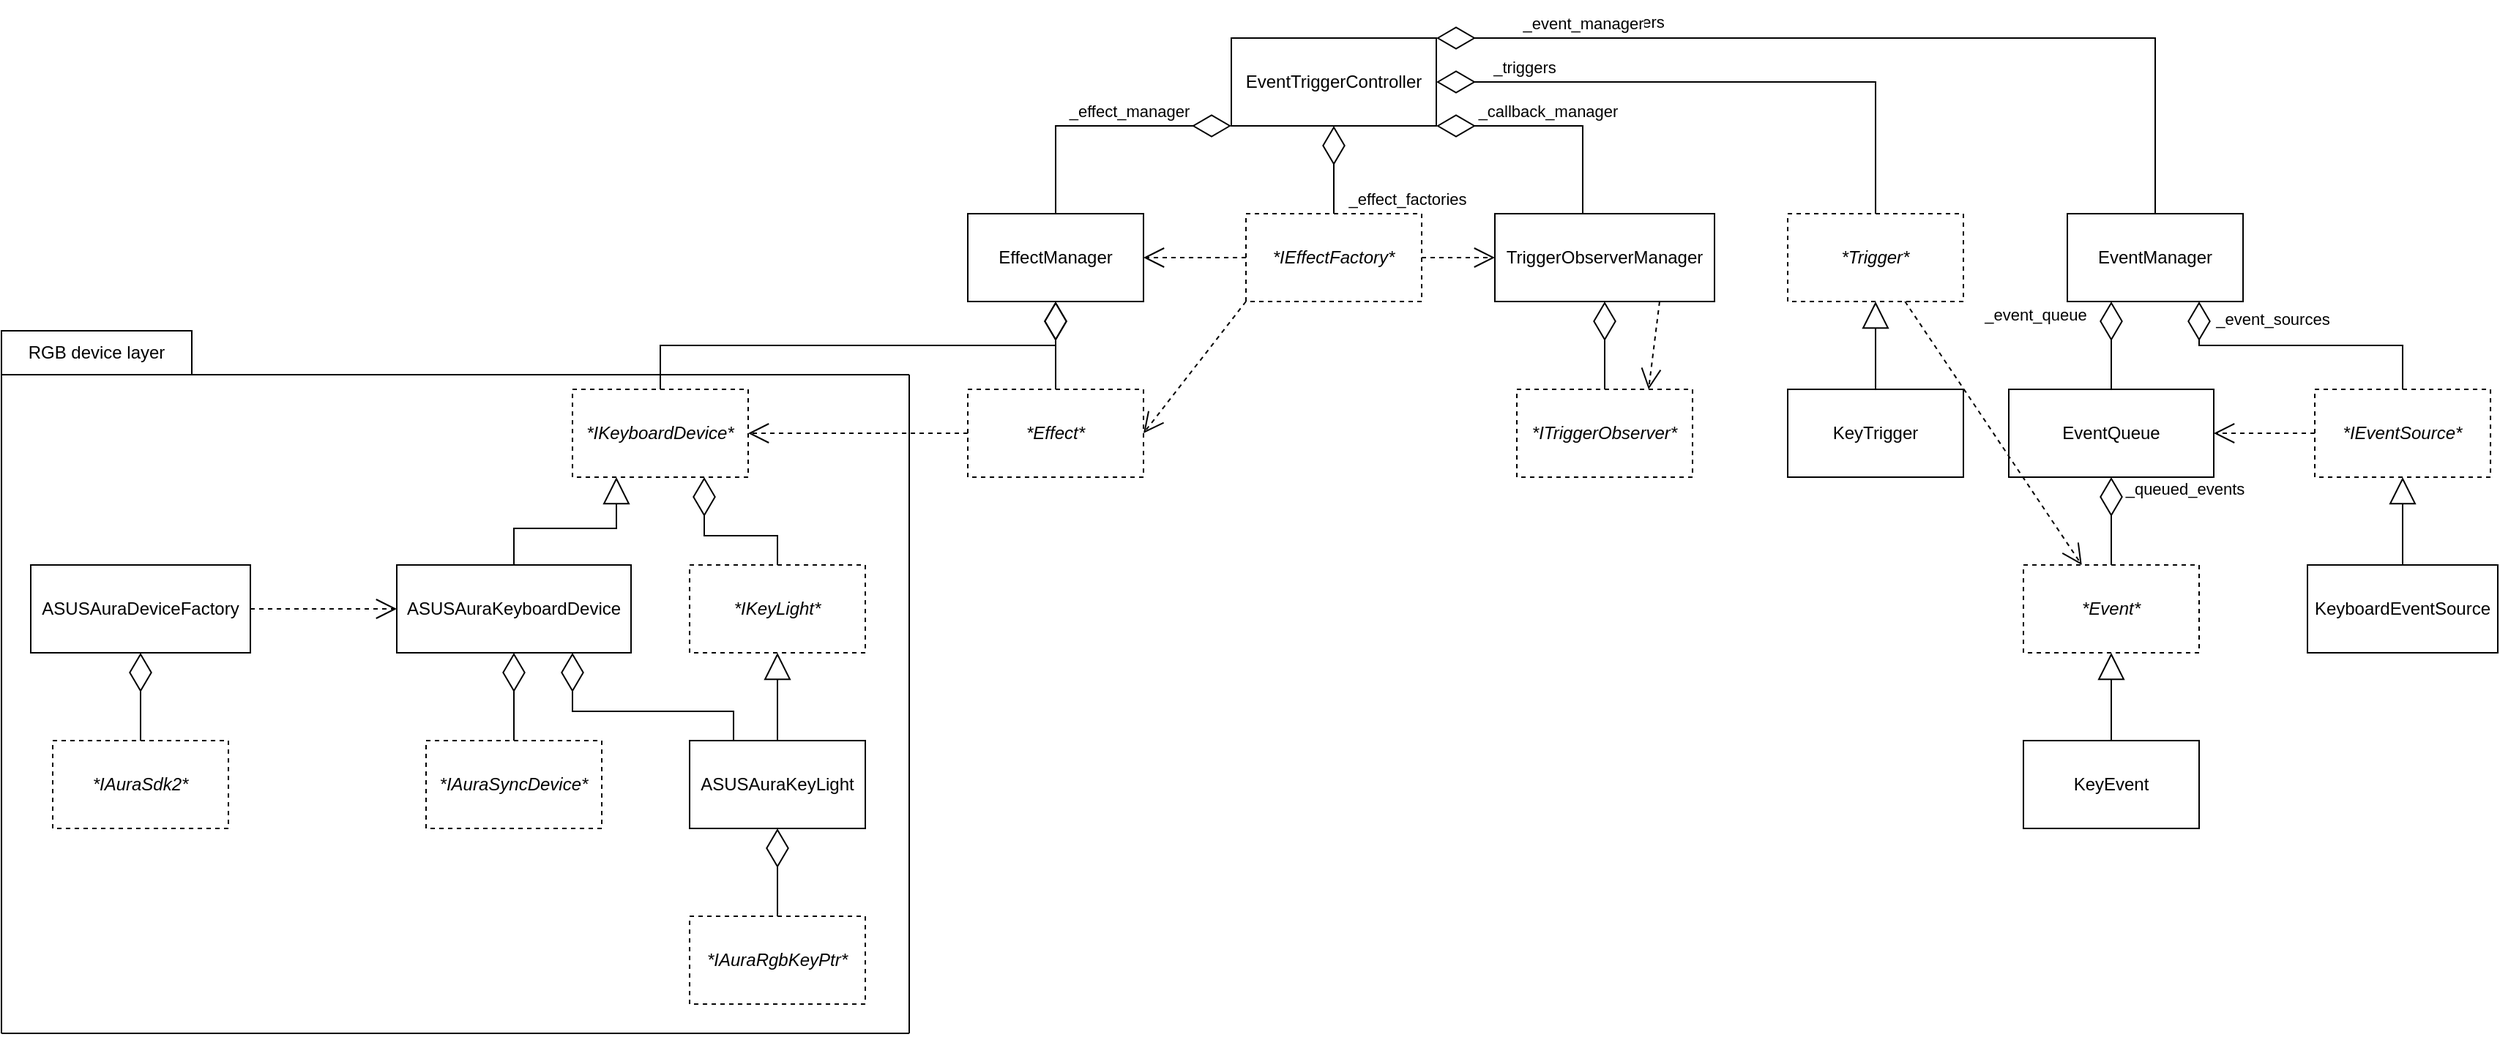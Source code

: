 <mxfile version="14.6.13" type="device"><diagram id="AueIipxXDHRNgY1_ofu0" name="Page-1"><mxGraphModel dx="1913" dy="816" grid="1" gridSize="10" guides="1" tooltips="1" connect="1" arrows="1" fold="1" page="1" pageScale="1" pageWidth="827" pageHeight="1169" background="none" math="0" shadow="0"><root><mxCell id="0"/><mxCell id="1" parent="0"/><mxCell id="3rFI3ZTtA5eLDSJeGrYG-3" style="edgeStyle=orthogonalEdgeStyle;rounded=0;orthogonalLoop=1;jettySize=auto;html=1;entryX=0.5;entryY=0;entryDx=0;entryDy=0;endArrow=none;endFill=0;startArrow=block;startFill=0;startSize=16;exitX=0.25;exitY=1;exitDx=0;exitDy=0;" parent="1" source="3rFI3ZTtA5eLDSJeGrYG-1" target="3rFI3ZTtA5eLDSJeGrYG-2" edge="1"><mxGeometry relative="1" as="geometry"/></mxCell><mxCell id="3rFI3ZTtA5eLDSJeGrYG-13" style="edgeStyle=orthogonalEdgeStyle;rounded=0;orthogonalLoop=1;jettySize=auto;html=1;entryX=0.5;entryY=0;entryDx=0;entryDy=0;startArrow=diamondThin;startFill=0;endArrow=none;endFill=0;startSize=24;endSize=12;exitX=0.75;exitY=1;exitDx=0;exitDy=0;" parent="1" source="3rFI3ZTtA5eLDSJeGrYG-1" target="3rFI3ZTtA5eLDSJeGrYG-12" edge="1"><mxGeometry relative="1" as="geometry"/></mxCell><mxCell id="3rFI3ZTtA5eLDSJeGrYG-1" value="*IKeyboardDevice*" style="rounded=0;whiteSpace=wrap;html=1;dashed=1;fontStyle=2" parent="1" vertex="1"><mxGeometry x="330" y="360" width="120" height="60" as="geometry"/></mxCell><mxCell id="3rFI3ZTtA5eLDSJeGrYG-10" style="edgeStyle=orthogonalEdgeStyle;rounded=0;orthogonalLoop=1;jettySize=auto;html=1;entryX=0.5;entryY=0;entryDx=0;entryDy=0;startArrow=diamondThin;startFill=0;endArrow=none;endFill=0;startSize=24;endSize=12;" parent="1" source="3rFI3ZTtA5eLDSJeGrYG-2" target="3rFI3ZTtA5eLDSJeGrYG-9" edge="1"><mxGeometry relative="1" as="geometry"/></mxCell><mxCell id="3rFI3ZTtA5eLDSJeGrYG-29" style="edgeStyle=orthogonalEdgeStyle;rounded=0;jumpStyle=none;orthogonalLoop=1;jettySize=auto;html=1;exitX=0.75;exitY=1;exitDx=0;exitDy=0;entryX=0.25;entryY=0;entryDx=0;entryDy=0;startArrow=diamondThin;startFill=0;endArrow=none;endFill=0;startSize=24;endSize=12;" parent="1" source="3rFI3ZTtA5eLDSJeGrYG-2" target="3rFI3ZTtA5eLDSJeGrYG-14" edge="1"><mxGeometry relative="1" as="geometry"/></mxCell><mxCell id="3rFI3ZTtA5eLDSJeGrYG-2" value="ASUSAuraKeyboardDevice" style="rounded=0;whiteSpace=wrap;html=1;align=center;" parent="1" vertex="1"><mxGeometry x="210" y="480" width="160" height="60" as="geometry"/></mxCell><mxCell id="3rFI3ZTtA5eLDSJeGrYG-5" style="edgeStyle=orthogonalEdgeStyle;rounded=0;orthogonalLoop=1;jettySize=auto;html=1;exitX=1;exitY=0.5;exitDx=0;exitDy=0;entryX=0;entryY=0.5;entryDx=0;entryDy=0;startArrow=none;startFill=0;endArrow=open;endFill=0;startSize=16;dashed=1;endSize=12;" parent="1" source="3rFI3ZTtA5eLDSJeGrYG-4" target="3rFI3ZTtA5eLDSJeGrYG-2" edge="1"><mxGeometry relative="1" as="geometry"/></mxCell><mxCell id="3rFI3ZTtA5eLDSJeGrYG-7" style="edgeStyle=orthogonalEdgeStyle;rounded=0;orthogonalLoop=1;jettySize=auto;html=1;entryX=0.5;entryY=0;entryDx=0;entryDy=0;startArrow=diamondThin;startFill=0;endArrow=none;endFill=0;startSize=24;endSize=12;" parent="1" source="3rFI3ZTtA5eLDSJeGrYG-4" target="3rFI3ZTtA5eLDSJeGrYG-6" edge="1"><mxGeometry relative="1" as="geometry"/></mxCell><mxCell id="3rFI3ZTtA5eLDSJeGrYG-4" value="ASUSAuraDeviceFactory" style="rounded=0;whiteSpace=wrap;html=1;" parent="1" vertex="1"><mxGeometry x="-40" y="480" width="150" height="60" as="geometry"/></mxCell><mxCell id="3rFI3ZTtA5eLDSJeGrYG-6" value="*IAuraSdk2*" style="rounded=0;whiteSpace=wrap;html=1;dashed=1;fontStyle=2" parent="1" vertex="1"><mxGeometry x="-25" y="600" width="120" height="60" as="geometry"/></mxCell><mxCell id="3rFI3ZTtA5eLDSJeGrYG-9" value="*IAuraSyncDevice*" style="rounded=0;whiteSpace=wrap;html=1;dashed=1;fontStyle=2" parent="1" vertex="1"><mxGeometry x="230" y="600" width="120" height="60" as="geometry"/></mxCell><mxCell id="3rFI3ZTtA5eLDSJeGrYG-15" style="edgeStyle=orthogonalEdgeStyle;rounded=0;orthogonalLoop=1;jettySize=auto;html=1;entryX=0.5;entryY=0;entryDx=0;entryDy=0;startArrow=block;startFill=0;endArrow=none;endFill=0;startSize=16;endSize=12;" parent="1" source="3rFI3ZTtA5eLDSJeGrYG-12" target="3rFI3ZTtA5eLDSJeGrYG-14" edge="1"><mxGeometry relative="1" as="geometry"/></mxCell><mxCell id="3rFI3ZTtA5eLDSJeGrYG-12" value="*IKeyLight*" style="rounded=0;whiteSpace=wrap;html=1;dashed=1;fontStyle=2" parent="1" vertex="1"><mxGeometry x="410" y="480" width="120" height="60" as="geometry"/></mxCell><mxCell id="3rFI3ZTtA5eLDSJeGrYG-16" style="edgeStyle=orthogonalEdgeStyle;rounded=0;orthogonalLoop=1;jettySize=auto;html=1;startArrow=diamondThin;startFill=0;endArrow=none;endFill=0;startSize=24;endSize=12;entryX=0.5;entryY=0;entryDx=0;entryDy=0;" parent="1" source="3rFI3ZTtA5eLDSJeGrYG-14" target="3rFI3ZTtA5eLDSJeGrYG-17" edge="1"><mxGeometry relative="1" as="geometry"><mxPoint x="470" y="830" as="targetPoint"/></mxGeometry></mxCell><mxCell id="3rFI3ZTtA5eLDSJeGrYG-14" value="ASUSAuraKeyLight" style="rounded=0;whiteSpace=wrap;html=1;" parent="1" vertex="1"><mxGeometry x="410" y="600" width="120" height="60" as="geometry"/></mxCell><mxCell id="3rFI3ZTtA5eLDSJeGrYG-17" value="*IAuraRgbKeyPtr*" style="rounded=0;whiteSpace=wrap;html=1;dashed=1;fontStyle=2" parent="1" vertex="1"><mxGeometry x="410" y="720" width="120" height="60" as="geometry"/></mxCell><mxCell id="3rFI3ZTtA5eLDSJeGrYG-24" style="edgeStyle=orthogonalEdgeStyle;rounded=0;jumpStyle=none;orthogonalLoop=1;jettySize=auto;html=1;entryX=1;entryY=0.5;entryDx=0;entryDy=0;dashed=1;startArrow=none;startFill=0;endArrow=open;endFill=0;startSize=24;endSize=12;" parent="1" source="3rFI3ZTtA5eLDSJeGrYG-21" target="3rFI3ZTtA5eLDSJeGrYG-1" edge="1"><mxGeometry relative="1" as="geometry"/></mxCell><mxCell id="3rFI3ZTtA5eLDSJeGrYG-21" value="*Effect*" style="rounded=0;whiteSpace=wrap;html=1;dashed=1;fontStyle=2;" parent="1" vertex="1"><mxGeometry x="600" y="360" width="120" height="60" as="geometry"/></mxCell><mxCell id="3rFI3ZTtA5eLDSJeGrYG-31" style="edgeStyle=orthogonalEdgeStyle;rounded=0;jumpStyle=none;orthogonalLoop=1;jettySize=auto;html=1;entryX=0.5;entryY=0;entryDx=0;entryDy=0;startArrow=diamondThin;startFill=0;endArrow=none;endFill=0;startSize=24;endSize=12;exitX=0.5;exitY=1;exitDx=0;exitDy=0;" parent="1" source="3rFI3ZTtA5eLDSJeGrYG-30" target="3rFI3ZTtA5eLDSJeGrYG-1" edge="1"><mxGeometry relative="1" as="geometry"><Array as="points"><mxPoint x="660" y="330"/><mxPoint x="390" y="330"/></Array></mxGeometry></mxCell><mxCell id="3rFI3ZTtA5eLDSJeGrYG-32" style="edgeStyle=orthogonalEdgeStyle;rounded=0;jumpStyle=none;orthogonalLoop=1;jettySize=auto;html=1;exitX=0.5;exitY=1;exitDx=0;exitDy=0;entryX=0.5;entryY=0;entryDx=0;entryDy=0;startArrow=diamondThin;startFill=0;endArrow=none;endFill=0;startSize=24;endSize=12;" parent="1" source="3rFI3ZTtA5eLDSJeGrYG-30" target="3rFI3ZTtA5eLDSJeGrYG-21" edge="1"><mxGeometry relative="1" as="geometry"><Array as="points"><mxPoint x="660" y="350"/><mxPoint x="660" y="350"/></Array></mxGeometry></mxCell><mxCell id="3rFI3ZTtA5eLDSJeGrYG-30" value="EffectManager" style="rounded=0;whiteSpace=wrap;html=1;" parent="1" vertex="1"><mxGeometry x="600" y="240" width="120" height="60" as="geometry"/></mxCell><mxCell id="24" style="edgeStyle=orthogonalEdgeStyle;html=1;entryX=0.5;entryY=0;entryDx=0;entryDy=0;startArrow=diamondThin;startFill=0;endArrow=none;endFill=0;endSize=24;startSize=24;rounded=0;exitX=0;exitY=1;exitDx=0;exitDy=0;" parent="1" source="23" target="3rFI3ZTtA5eLDSJeGrYG-30" edge="1"><mxGeometry relative="1" as="geometry"><mxPoint x="850" y="100" as="sourcePoint"/><Array as="points"><mxPoint x="660" y="180"/></Array></mxGeometry></mxCell><mxCell id="45" value="_effect_manager" style="edgeLabel;html=1;align=center;verticalAlign=middle;resizable=0;points=[];" parent="24" vertex="1" connectable="0"><mxGeometry x="-0.228" y="-2" relative="1" as="geometry"><mxPoint x="-1" y="-8" as="offset"/></mxGeometry></mxCell><mxCell id="32" style="edgeStyle=orthogonalEdgeStyle;rounded=0;html=1;exitX=0.75;exitY=1;exitDx=0;exitDy=0;entryX=0.5;entryY=0;entryDx=0;entryDy=0;startArrow=diamondThin;startFill=0;endArrow=none;endFill=0;startSize=24;endSize=24;" parent="1" source="114" target="27" edge="1"><mxGeometry relative="1" as="geometry"/></mxCell><mxCell id="43" value="_event_sources" style="edgeLabel;html=1;align=center;verticalAlign=middle;resizable=0;points=[];" parent="32" vertex="1" connectable="0"><mxGeometry x="-0.78" relative="1" as="geometry"><mxPoint x="50" y="-10" as="offset"/></mxGeometry></mxCell><mxCell id="40" style="edgeStyle=orthogonalEdgeStyle;html=1;entryX=0.5;entryY=0;entryDx=0;entryDy=0;endArrow=none;endFill=0;startArrow=diamondThin;startFill=0;startSize=24;rounded=0;exitX=0.5;exitY=1;exitDx=0;exitDy=0;" parent="1" source="49" target="39" edge="1"><mxGeometry relative="1" as="geometry"><mxPoint x="1321" y="390" as="sourcePoint"/></mxGeometry></mxCell><mxCell id="44" value="_queued_events" style="edgeLabel;html=1;align=center;verticalAlign=middle;resizable=0;points=[];" parent="40" vertex="1" connectable="0"><mxGeometry x="-0.535" y="-1" relative="1" as="geometry"><mxPoint x="51" y="-6" as="offset"/></mxGeometry></mxCell><mxCell id="50" style="edgeStyle=orthogonalEdgeStyle;rounded=0;html=1;entryX=0.5;entryY=0;entryDx=0;entryDy=0;startArrow=diamondThin;startFill=0;endArrow=none;endFill=0;startSize=24;endSize=12;exitX=0.25;exitY=1;exitDx=0;exitDy=0;" parent="1" source="114" target="49" edge="1"><mxGeometry relative="1" as="geometry"><mxPoint x="1390" y="300" as="sourcePoint"/></mxGeometry></mxCell><mxCell id="51" value="_event_queue" style="edgeLabel;html=1;align=center;verticalAlign=middle;resizable=0;points=[];" parent="50" vertex="1" connectable="0"><mxGeometry x="-0.405" y="1" relative="1" as="geometry"><mxPoint x="-53" y="-9" as="offset"/></mxGeometry></mxCell><mxCell id="81" style="edgeStyle=orthogonalEdgeStyle;rounded=0;html=1;entryX=0.5;entryY=0;entryDx=0;entryDy=0;startArrow=diamondThin;startFill=0;endArrow=none;endFill=0;startSize=24;endSize=12;exitX=1;exitY=0.5;exitDx=0;exitDy=0;" parent="1" source="23" target="33" edge="1"><mxGeometry relative="1" as="geometry"><Array as="points"><mxPoint x="1220" y="150"/></Array></mxGeometry></mxCell><mxCell id="82" value="_triggers" style="edgeLabel;html=1;align=center;verticalAlign=middle;resizable=0;points=[];" parent="81" vertex="1" connectable="0"><mxGeometry x="0.681" y="-1" relative="1" as="geometry"><mxPoint x="-165" y="-69" as="offset"/></mxGeometry></mxCell><mxCell id="92" style="edgeStyle=none;html=1;entryX=0.5;entryY=0;entryDx=0;entryDy=0;endArrow=none;endFill=0;startSize=24;endSize=16;startArrow=diamondThin;startFill=0;" parent="1" source="23" target="69" edge="1"><mxGeometry relative="1" as="geometry"/></mxCell><mxCell id="93" value="_effect_factories" style="edgeLabel;html=1;align=center;verticalAlign=middle;resizable=0;points=[];" parent="92" vertex="1" connectable="0"><mxGeometry x="0.467" relative="1" as="geometry"><mxPoint x="50" y="6" as="offset"/></mxGeometry></mxCell><mxCell id="115" style="edgeStyle=orthogonalEdgeStyle;html=1;exitX=1;exitY=0;exitDx=0;exitDy=0;entryX=0.5;entryY=0;entryDx=0;entryDy=0;endArrow=none;endFill=0;rounded=0;endSize=12;startArrow=diamondThin;startFill=0;startSize=24;" parent="1" source="23" target="114" edge="1"><mxGeometry relative="1" as="geometry"><Array as="points"><mxPoint x="1411" y="120"/></Array></mxGeometry></mxCell><mxCell id="116" value="_event_manager" style="edgeLabel;html=1;align=center;verticalAlign=middle;resizable=0;points=[];" parent="115" vertex="1" connectable="0"><mxGeometry x="-0.805" y="-3" relative="1" as="geometry"><mxPoint x="40" y="-13" as="offset"/></mxGeometry></mxCell><mxCell id="125" style="edgeStyle=orthogonalEdgeStyle;rounded=0;html=1;exitX=1;exitY=1;exitDx=0;exitDy=0;entryX=0.5;entryY=0;entryDx=0;entryDy=0;startArrow=diamondThin;startFill=0;endArrow=none;endFill=0;startSize=24;endSize=12;" parent="1" source="23" target="122" edge="1"><mxGeometry relative="1" as="geometry"><Array as="points"><mxPoint x="1020" y="180"/></Array></mxGeometry></mxCell><mxCell id="126" value="_callback_manager" style="edgeLabel;html=1;align=center;verticalAlign=middle;resizable=0;points=[];" parent="125" vertex="1" connectable="0"><mxGeometry x="-0.225" y="-2" relative="1" as="geometry"><mxPoint x="8" y="-12" as="offset"/></mxGeometry></mxCell><mxCell id="23" value="EventTriggerController" style="rounded=0;whiteSpace=wrap;html=1;" parent="1" vertex="1"><mxGeometry x="780" y="120" width="140" height="60" as="geometry"/></mxCell><mxCell id="41" style="edgeStyle=none;rounded=0;html=1;exitX=0;exitY=0.5;exitDx=0;exitDy=0;entryX=1;entryY=0.5;entryDx=0;entryDy=0;startArrow=none;startFill=0;endArrow=open;endFill=0;startSize=24;endSize=12;dashed=1;" parent="1" source="27" target="49" edge="1"><mxGeometry relative="1" as="geometry"/></mxCell><mxCell id="27" value="*IEventSource*" style="rounded=0;whiteSpace=wrap;html=1;fontStyle=2;dashed=1;" parent="1" vertex="1"><mxGeometry x="1520" y="360" width="120" height="60" as="geometry"/></mxCell><mxCell id="90" style="edgeStyle=orthogonalEdgeStyle;rounded=0;html=1;exitX=0.5;exitY=1;exitDx=0;exitDy=0;entryX=0.5;entryY=0;entryDx=0;entryDy=0;startArrow=block;startFill=0;endArrow=none;endFill=0;startSize=16;endSize=12;" parent="1" source="33" target="88" edge="1"><mxGeometry relative="1" as="geometry"/></mxCell><mxCell id="33" value="*Trigger*" style="rounded=0;whiteSpace=wrap;html=1;dashed=1;fontStyle=2" parent="1" vertex="1"><mxGeometry x="1160" y="240" width="120" height="60" as="geometry"/></mxCell><mxCell id="39" value="*Event*" style="rounded=0;whiteSpace=wrap;html=1;fontStyle=2;dashed=1;" parent="1" vertex="1"><mxGeometry x="1321" y="480" width="120" height="60" as="geometry"/></mxCell><mxCell id="49" value="EventQueue" style="rounded=0;whiteSpace=wrap;html=1;" parent="1" vertex="1"><mxGeometry x="1311" y="360" width="140" height="60" as="geometry"/></mxCell><mxCell id="56" style="edgeStyle=none;rounded=0;html=1;entryX=0.5;entryY=1;entryDx=0;entryDy=0;startArrow=none;startFill=0;endArrow=block;endFill=0;startSize=24;endSize=16;" parent="1" source="54" target="39" edge="1"><mxGeometry relative="1" as="geometry"/></mxCell><mxCell id="54" value="KeyEvent" style="rounded=0;whiteSpace=wrap;html=1;" parent="1" vertex="1"><mxGeometry x="1321" y="600" width="120" height="60" as="geometry"/></mxCell><mxCell id="59" style="edgeStyle=none;rounded=0;html=1;exitX=0.5;exitY=0;exitDx=0;exitDy=0;entryX=0.5;entryY=1;entryDx=0;entryDy=0;startArrow=none;startFill=0;endArrow=block;endFill=0;startSize=24;endSize=16;" parent="1" source="57" target="27" edge="1"><mxGeometry relative="1" as="geometry"/></mxCell><mxCell id="57" value="KeyboardEventSource" style="rounded=0;whiteSpace=wrap;html=1;" parent="1" vertex="1"><mxGeometry x="1515" y="480" width="130" height="60" as="geometry"/></mxCell><mxCell id="62" value="" style="endArrow=none;html=1;startSize=24;endSize=12;startArrow=none;startFill=0;" parent="1" edge="1"><mxGeometry width="50" height="50" relative="1" as="geometry"><mxPoint x="-60" y="800" as="sourcePoint"/><mxPoint x="-60" y="350" as="targetPoint"/></mxGeometry></mxCell><mxCell id="63" value="" style="endArrow=none;html=1;startSize=24;endSize=12;" parent="1" edge="1"><mxGeometry width="50" height="50" relative="1" as="geometry"><mxPoint x="-60" y="800" as="sourcePoint"/><mxPoint x="560" y="800" as="targetPoint"/></mxGeometry></mxCell><mxCell id="64" value="" style="endArrow=none;html=1;startSize=24;endSize=12;" parent="1" edge="1"><mxGeometry width="50" height="50" relative="1" as="geometry"><mxPoint x="-60" y="350" as="sourcePoint"/><mxPoint x="560" y="350" as="targetPoint"/></mxGeometry></mxCell><mxCell id="65" value="" style="endArrow=none;html=1;startSize=24;endSize=12;" parent="1" edge="1"><mxGeometry width="50" height="50" relative="1" as="geometry"><mxPoint x="560" y="350" as="sourcePoint"/><mxPoint x="560" y="800" as="targetPoint"/></mxGeometry></mxCell><mxCell id="66" value="RGB device layer" style="rounded=0;whiteSpace=wrap;html=1;" parent="1" vertex="1"><mxGeometry x="-60" y="320" width="130" height="30" as="geometry"/></mxCell><mxCell id="71" style="edgeStyle=none;rounded=0;html=1;entryX=1;entryY=0.5;entryDx=0;entryDy=0;dashed=1;startArrow=none;startFill=0;endArrow=open;endFill=0;startSize=24;endSize=12;" parent="1" source="69" target="3rFI3ZTtA5eLDSJeGrYG-30" edge="1"><mxGeometry relative="1" as="geometry"/></mxCell><mxCell id="113" style="edgeStyle=none;html=1;exitX=0;exitY=1;exitDx=0;exitDy=0;entryX=1;entryY=0.5;entryDx=0;entryDy=0;dashed=1;startArrow=none;startFill=0;endArrow=open;endFill=0;endSize=12;" parent="1" source="69" target="3rFI3ZTtA5eLDSJeGrYG-21" edge="1"><mxGeometry relative="1" as="geometry"/></mxCell><mxCell id="69" value="*IEffectFactory*" style="rounded=0;whiteSpace=wrap;html=1;dashed=1;fontStyle=2" parent="1" vertex="1"><mxGeometry x="790" y="240" width="120" height="60" as="geometry"/></mxCell><mxCell id="124" style="rounded=0;html=1;exitX=1;exitY=0.5;exitDx=0;exitDy=0;entryX=0;entryY=0.5;entryDx=0;entryDy=0;startArrow=none;startFill=0;endArrow=open;endFill=0;startSize=24;endSize=12;dashed=1;" parent="1" source="69" target="122" edge="1"><mxGeometry relative="1" as="geometry"/></mxCell><mxCell id="88" value="KeyTrigger" style="rounded=0;whiteSpace=wrap;html=1;" parent="1" vertex="1"><mxGeometry x="1160" y="360" width="120" height="60" as="geometry"/></mxCell><mxCell id="114" value="EventManager" style="whiteSpace=wrap;html=1;" parent="1" vertex="1"><mxGeometry x="1351" y="240" width="120" height="60" as="geometry"/></mxCell><mxCell id="72" style="edgeStyle=none;rounded=0;html=1;dashed=1;startArrow=none;startFill=0;endArrow=open;endFill=0;startSize=24;endSize=12;" parent="1" source="33" target="39" edge="1"><mxGeometry relative="1" as="geometry"/></mxCell><mxCell id="117" value="_triggers" style="edgeLabel;html=1;align=center;verticalAlign=middle;resizable=0;points=[];" parent="1" vertex="1" connectable="0"><mxGeometry x="980" y="140" as="geometry"/></mxCell><mxCell id="120" value="*ITriggerObserver*" style="whiteSpace=wrap;html=1;dashed=1;fontStyle=2" parent="1" vertex="1"><mxGeometry x="975" y="360" width="120" height="60" as="geometry"/></mxCell><mxCell id="130" style="edgeStyle=none;html=1;exitX=0.5;exitY=1;exitDx=0;exitDy=0;entryX=0.5;entryY=0;entryDx=0;entryDy=0;endArrow=none;endFill=0;endSize=16;startSize=24;startArrow=diamondThin;startFill=0;" parent="1" source="122" target="120" edge="1"><mxGeometry relative="1" as="geometry"/></mxCell><mxCell id="137" style="rounded=0;html=1;exitX=0.75;exitY=1;exitDx=0;exitDy=0;entryX=0.75;entryY=0;entryDx=0;entryDy=0;startArrow=none;startFill=0;endArrow=open;endFill=0;startSize=24;endSize=12;strokeColor=#000000;dashed=1;" parent="1" source="122" target="120" edge="1"><mxGeometry relative="1" as="geometry"/></mxCell><mxCell id="122" value="TriggerObserverManager" style="whiteSpace=wrap;html=1;" parent="1" vertex="1"><mxGeometry x="960" y="240" width="150" height="60" as="geometry"/></mxCell></root></mxGraphModel></diagram></mxfile>